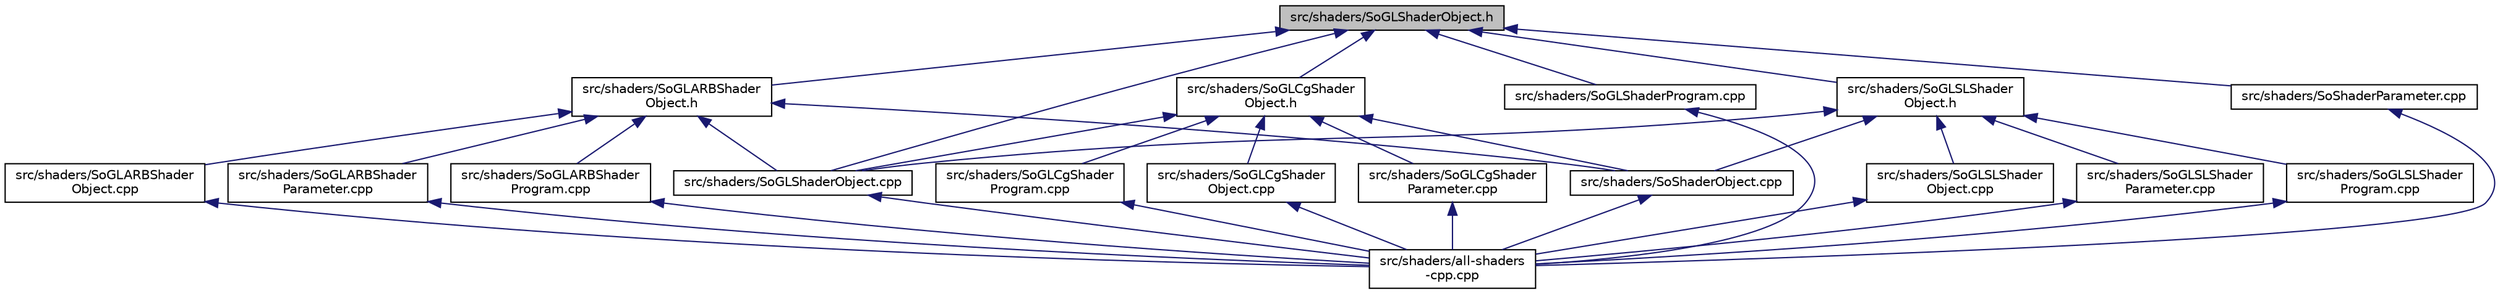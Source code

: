 digraph "src/shaders/SoGLShaderObject.h"
{
 // LATEX_PDF_SIZE
  edge [fontname="Helvetica",fontsize="10",labelfontname="Helvetica",labelfontsize="10"];
  node [fontname="Helvetica",fontsize="10",shape=record];
  Node1 [label="src/shaders/SoGLShaderObject.h",height=0.2,width=0.4,color="black", fillcolor="grey75", style="filled", fontcolor="black",tooltip=" "];
  Node1 -> Node2 [dir="back",color="midnightblue",fontsize="10",style="solid",fontname="Helvetica"];
  Node2 [label="src/shaders/SoGLARBShader\lObject.h",height=0.2,width=0.4,color="black", fillcolor="white", style="filled",URL="$SoGLARBShaderObject_8h.html",tooltip=" "];
  Node2 -> Node3 [dir="back",color="midnightblue",fontsize="10",style="solid",fontname="Helvetica"];
  Node3 [label="src/shaders/SoGLARBShader\lObject.cpp",height=0.2,width=0.4,color="black", fillcolor="white", style="filled",URL="$SoGLARBShaderObject_8cpp.html",tooltip=" "];
  Node3 -> Node4 [dir="back",color="midnightblue",fontsize="10",style="solid",fontname="Helvetica"];
  Node4 [label="src/shaders/all-shaders\l-cpp.cpp",height=0.2,width=0.4,color="black", fillcolor="white", style="filled",URL="$all-shaders-cpp_8cpp.html",tooltip=" "];
  Node2 -> Node5 [dir="back",color="midnightblue",fontsize="10",style="solid",fontname="Helvetica"];
  Node5 [label="src/shaders/SoGLARBShader\lParameter.cpp",height=0.2,width=0.4,color="black", fillcolor="white", style="filled",URL="$SoGLARBShaderParameter_8cpp.html",tooltip=" "];
  Node5 -> Node4 [dir="back",color="midnightblue",fontsize="10",style="solid",fontname="Helvetica"];
  Node2 -> Node6 [dir="back",color="midnightblue",fontsize="10",style="solid",fontname="Helvetica"];
  Node6 [label="src/shaders/SoGLARBShader\lProgram.cpp",height=0.2,width=0.4,color="black", fillcolor="white", style="filled",URL="$SoGLARBShaderProgram_8cpp.html",tooltip=" "];
  Node6 -> Node4 [dir="back",color="midnightblue",fontsize="10",style="solid",fontname="Helvetica"];
  Node2 -> Node7 [dir="back",color="midnightblue",fontsize="10",style="solid",fontname="Helvetica"];
  Node7 [label="src/shaders/SoGLShaderObject.cpp",height=0.2,width=0.4,color="black", fillcolor="white", style="filled",URL="$SoGLShaderObject_8cpp.html",tooltip=" "];
  Node7 -> Node4 [dir="back",color="midnightblue",fontsize="10",style="solid",fontname="Helvetica"];
  Node2 -> Node8 [dir="back",color="midnightblue",fontsize="10",style="solid",fontname="Helvetica"];
  Node8 [label="src/shaders/SoShaderObject.cpp",height=0.2,width=0.4,color="black", fillcolor="white", style="filled",URL="$SoShaderObject_8cpp.html",tooltip=" "];
  Node8 -> Node4 [dir="back",color="midnightblue",fontsize="10",style="solid",fontname="Helvetica"];
  Node1 -> Node9 [dir="back",color="midnightblue",fontsize="10",style="solid",fontname="Helvetica"];
  Node9 [label="src/shaders/SoGLCgShader\lObject.h",height=0.2,width=0.4,color="black", fillcolor="white", style="filled",URL="$SoGLCgShaderObject_8h.html",tooltip=" "];
  Node9 -> Node10 [dir="back",color="midnightblue",fontsize="10",style="solid",fontname="Helvetica"];
  Node10 [label="src/shaders/SoGLCgShader\lObject.cpp",height=0.2,width=0.4,color="black", fillcolor="white", style="filled",URL="$SoGLCgShaderObject_8cpp.html",tooltip=" "];
  Node10 -> Node4 [dir="back",color="midnightblue",fontsize="10",style="solid",fontname="Helvetica"];
  Node9 -> Node11 [dir="back",color="midnightblue",fontsize="10",style="solid",fontname="Helvetica"];
  Node11 [label="src/shaders/SoGLCgShader\lParameter.cpp",height=0.2,width=0.4,color="black", fillcolor="white", style="filled",URL="$SoGLCgShaderParameter_8cpp.html",tooltip=" "];
  Node11 -> Node4 [dir="back",color="midnightblue",fontsize="10",style="solid",fontname="Helvetica"];
  Node9 -> Node12 [dir="back",color="midnightblue",fontsize="10",style="solid",fontname="Helvetica"];
  Node12 [label="src/shaders/SoGLCgShader\lProgram.cpp",height=0.2,width=0.4,color="black", fillcolor="white", style="filled",URL="$SoGLCgShaderProgram_8cpp.html",tooltip=" "];
  Node12 -> Node4 [dir="back",color="midnightblue",fontsize="10",style="solid",fontname="Helvetica"];
  Node9 -> Node7 [dir="back",color="midnightblue",fontsize="10",style="solid",fontname="Helvetica"];
  Node9 -> Node8 [dir="back",color="midnightblue",fontsize="10",style="solid",fontname="Helvetica"];
  Node1 -> Node7 [dir="back",color="midnightblue",fontsize="10",style="solid",fontname="Helvetica"];
  Node1 -> Node13 [dir="back",color="midnightblue",fontsize="10",style="solid",fontname="Helvetica"];
  Node13 [label="src/shaders/SoGLShaderProgram.cpp",height=0.2,width=0.4,color="black", fillcolor="white", style="filled",URL="$SoGLShaderProgram_8cpp.html",tooltip=" "];
  Node13 -> Node4 [dir="back",color="midnightblue",fontsize="10",style="solid",fontname="Helvetica"];
  Node1 -> Node14 [dir="back",color="midnightblue",fontsize="10",style="solid",fontname="Helvetica"];
  Node14 [label="src/shaders/SoGLSLShader\lObject.h",height=0.2,width=0.4,color="black", fillcolor="white", style="filled",URL="$SoGLSLShaderObject_8h.html",tooltip=" "];
  Node14 -> Node7 [dir="back",color="midnightblue",fontsize="10",style="solid",fontname="Helvetica"];
  Node14 -> Node15 [dir="back",color="midnightblue",fontsize="10",style="solid",fontname="Helvetica"];
  Node15 [label="src/shaders/SoGLSLShader\lObject.cpp",height=0.2,width=0.4,color="black", fillcolor="white", style="filled",URL="$SoGLSLShaderObject_8cpp.html",tooltip=" "];
  Node15 -> Node4 [dir="back",color="midnightblue",fontsize="10",style="solid",fontname="Helvetica"];
  Node14 -> Node16 [dir="back",color="midnightblue",fontsize="10",style="solid",fontname="Helvetica"];
  Node16 [label="src/shaders/SoGLSLShader\lParameter.cpp",height=0.2,width=0.4,color="black", fillcolor="white", style="filled",URL="$SoGLSLShaderParameter_8cpp.html",tooltip=" "];
  Node16 -> Node4 [dir="back",color="midnightblue",fontsize="10",style="solid",fontname="Helvetica"];
  Node14 -> Node17 [dir="back",color="midnightblue",fontsize="10",style="solid",fontname="Helvetica"];
  Node17 [label="src/shaders/SoGLSLShader\lProgram.cpp",height=0.2,width=0.4,color="black", fillcolor="white", style="filled",URL="$SoGLSLShaderProgram_8cpp.html",tooltip=" "];
  Node17 -> Node4 [dir="back",color="midnightblue",fontsize="10",style="solid",fontname="Helvetica"];
  Node14 -> Node8 [dir="back",color="midnightblue",fontsize="10",style="solid",fontname="Helvetica"];
  Node1 -> Node18 [dir="back",color="midnightblue",fontsize="10",style="solid",fontname="Helvetica"];
  Node18 [label="src/shaders/SoShaderParameter.cpp",height=0.2,width=0.4,color="black", fillcolor="white", style="filled",URL="$SoShaderParameter_8cpp.html",tooltip=" "];
  Node18 -> Node4 [dir="back",color="midnightblue",fontsize="10",style="solid",fontname="Helvetica"];
}
